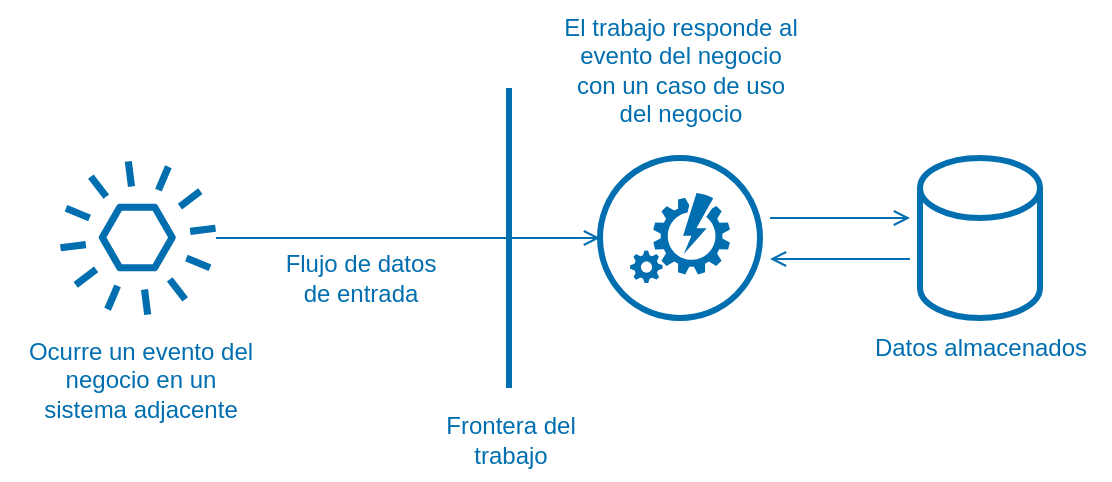 <mxfile>
    <diagram id="126sHHCLp8CsaSrpqmQq" name="Page-1">
        <mxGraphModel dx="590" dy="554" grid="1" gridSize="10" guides="1" tooltips="1" connect="1" arrows="1" fold="1" page="1" pageScale="1" pageWidth="850" pageHeight="1100" math="0" shadow="0">
            <root>
                <mxCell id="0"/>
                <mxCell id="1" parent="0"/>
                <mxCell id="2" value="" style="sketch=0;outlineConnect=0;fontColor=#ffffff;fillColor=#006EAF;strokeColor=default;dashed=0;verticalLabelPosition=bottom;verticalAlign=top;align=center;html=1;fontSize=12;fontStyle=0;aspect=fixed;pointerEvents=1;shape=mxgraph.aws4.event;" vertex="1" parent="1">
                    <mxGeometry x="40" y="80" width="78" height="78" as="geometry"/>
                </mxCell>
                <mxCell id="4" value="" style="endArrow=none;html=1;fillColor=#1ba1e2;strokeColor=#006EAF;strokeWidth=3;" edge="1" parent="1">
                    <mxGeometry width="50" height="50" relative="1" as="geometry">
                        <mxPoint x="264.5" y="194" as="sourcePoint"/>
                        <mxPoint x="264.5" y="44" as="targetPoint"/>
                    </mxGeometry>
                </mxCell>
                <mxCell id="8" value="" style="shape=cylinder3;whiteSpace=wrap;html=1;boundedLbl=1;backgroundOutline=1;size=15;strokeColor=#006EAF;fillColor=none;fontColor=#ffffff;strokeWidth=3;" vertex="1" parent="1">
                    <mxGeometry x="470" y="79" width="60" height="80" as="geometry"/>
                </mxCell>
                <mxCell id="5" value="" style="verticalLabelPosition=bottom;html=1;verticalAlign=top;align=center;strokeColor=none;fillColor=#006EAF;shape=mxgraph.azure.automation;pointerEvents=1;fontColor=#ffffff;" vertex="1" parent="1">
                    <mxGeometry x="325" y="96.5" width="50" height="45" as="geometry"/>
                </mxCell>
                <mxCell id="6" value="" style="ellipse;whiteSpace=wrap;html=1;aspect=fixed;strokeColor=#006EAF;fillColor=none;strokeWidth=3;" vertex="1" parent="1">
                    <mxGeometry x="310" y="79" width="80" height="80" as="geometry"/>
                </mxCell>
                <mxCell id="10" value="" style="endArrow=open;html=1;strokeWidth=1;endFill=0;fillColor=#1ba1e2;strokeColor=#006EAF;" edge="1" parent="1" source="2" target="6">
                    <mxGeometry width="50" height="50" relative="1" as="geometry">
                        <mxPoint x="290" y="320" as="sourcePoint"/>
                        <mxPoint x="340" y="270" as="targetPoint"/>
                    </mxGeometry>
                </mxCell>
                <mxCell id="11" value="Flujo de datos&lt;br&gt;de entrada" style="text;html=1;align=center;verticalAlign=middle;resizable=0;points=[];autosize=1;strokeColor=none;fillColor=none;fontColor=#006EAF;" vertex="1" parent="1">
                    <mxGeometry x="140" y="119" width="100" height="40" as="geometry"/>
                </mxCell>
                <mxCell id="13" value="Ocurre un evento del&lt;br&gt;negocio en un&lt;br&gt;sistema adjacente" style="text;html=1;align=center;verticalAlign=middle;resizable=0;points=[];autosize=1;strokeColor=none;fillColor=none;fontColor=#006EAF;" vertex="1" parent="1">
                    <mxGeometry x="10" y="160" width="140" height="60" as="geometry"/>
                </mxCell>
                <mxCell id="14" value="Frontera del&lt;br&gt;trabajo" style="text;html=1;align=center;verticalAlign=middle;resizable=0;points=[];autosize=1;strokeColor=none;fillColor=none;fontColor=#006EAF;" vertex="1" parent="1">
                    <mxGeometry x="220" y="200" width="90" height="40" as="geometry"/>
                </mxCell>
                <mxCell id="15" value="El trabajo responde al&lt;br&gt;evento del negocio&lt;br&gt;con un caso de uso&lt;br&gt;del negocio" style="text;html=1;align=center;verticalAlign=middle;resizable=0;points=[];autosize=1;strokeColor=none;fillColor=none;fontColor=#006EAF;" vertex="1" parent="1">
                    <mxGeometry x="280" width="140" height="70" as="geometry"/>
                </mxCell>
                <mxCell id="16" value="Datos almacenados&lt;br&gt;" style="text;html=1;align=center;verticalAlign=middle;resizable=0;points=[];autosize=1;strokeColor=none;fillColor=none;fontColor=#006EAF;" vertex="1" parent="1">
                    <mxGeometry x="435" y="159" width="130" height="30" as="geometry"/>
                </mxCell>
                <mxCell id="17" value="" style="endArrow=open;html=1;strokeWidth=1;endFill=0;fillColor=#1ba1e2;strokeColor=#006EAF;" edge="1" parent="1">
                    <mxGeometry width="50" height="50" relative="1" as="geometry">
                        <mxPoint x="395" y="109" as="sourcePoint"/>
                        <mxPoint x="465" y="109" as="targetPoint"/>
                    </mxGeometry>
                </mxCell>
                <mxCell id="18" value="" style="endArrow=none;html=1;strokeWidth=1;endFill=0;fillColor=#1ba1e2;strokeColor=#006EAF;startArrow=open;startFill=0;" edge="1" parent="1">
                    <mxGeometry width="50" height="50" relative="1" as="geometry">
                        <mxPoint x="395" y="129.5" as="sourcePoint"/>
                        <mxPoint x="465" y="129.5" as="targetPoint"/>
                    </mxGeometry>
                </mxCell>
            </root>
        </mxGraphModel>
    </diagram>
</mxfile>